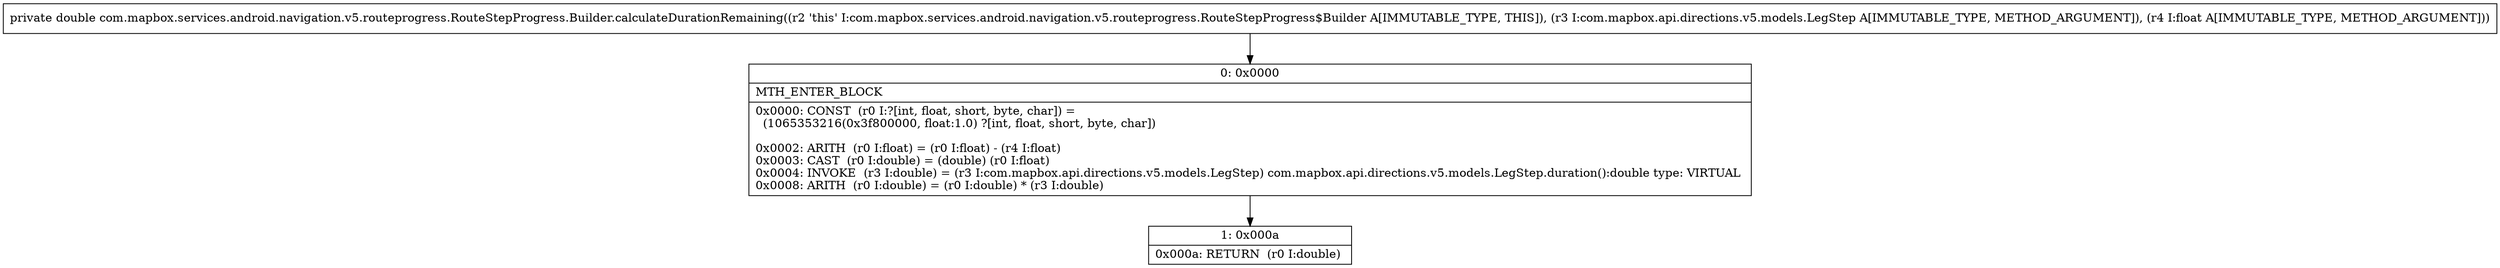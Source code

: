 digraph "CFG forcom.mapbox.services.android.navigation.v5.routeprogress.RouteStepProgress.Builder.calculateDurationRemaining(Lcom\/mapbox\/api\/directions\/v5\/models\/LegStep;F)D" {
Node_0 [shape=record,label="{0\:\ 0x0000|MTH_ENTER_BLOCK\l|0x0000: CONST  (r0 I:?[int, float, short, byte, char]) = \l  (1065353216(0x3f800000, float:1.0) ?[int, float, short, byte, char])\l \l0x0002: ARITH  (r0 I:float) = (r0 I:float) \- (r4 I:float) \l0x0003: CAST  (r0 I:double) = (double) (r0 I:float) \l0x0004: INVOKE  (r3 I:double) = (r3 I:com.mapbox.api.directions.v5.models.LegStep) com.mapbox.api.directions.v5.models.LegStep.duration():double type: VIRTUAL \l0x0008: ARITH  (r0 I:double) = (r0 I:double) * (r3 I:double) \l}"];
Node_1 [shape=record,label="{1\:\ 0x000a|0x000a: RETURN  (r0 I:double) \l}"];
MethodNode[shape=record,label="{private double com.mapbox.services.android.navigation.v5.routeprogress.RouteStepProgress.Builder.calculateDurationRemaining((r2 'this' I:com.mapbox.services.android.navigation.v5.routeprogress.RouteStepProgress$Builder A[IMMUTABLE_TYPE, THIS]), (r3 I:com.mapbox.api.directions.v5.models.LegStep A[IMMUTABLE_TYPE, METHOD_ARGUMENT]), (r4 I:float A[IMMUTABLE_TYPE, METHOD_ARGUMENT])) }"];
MethodNode -> Node_0;
Node_0 -> Node_1;
}


